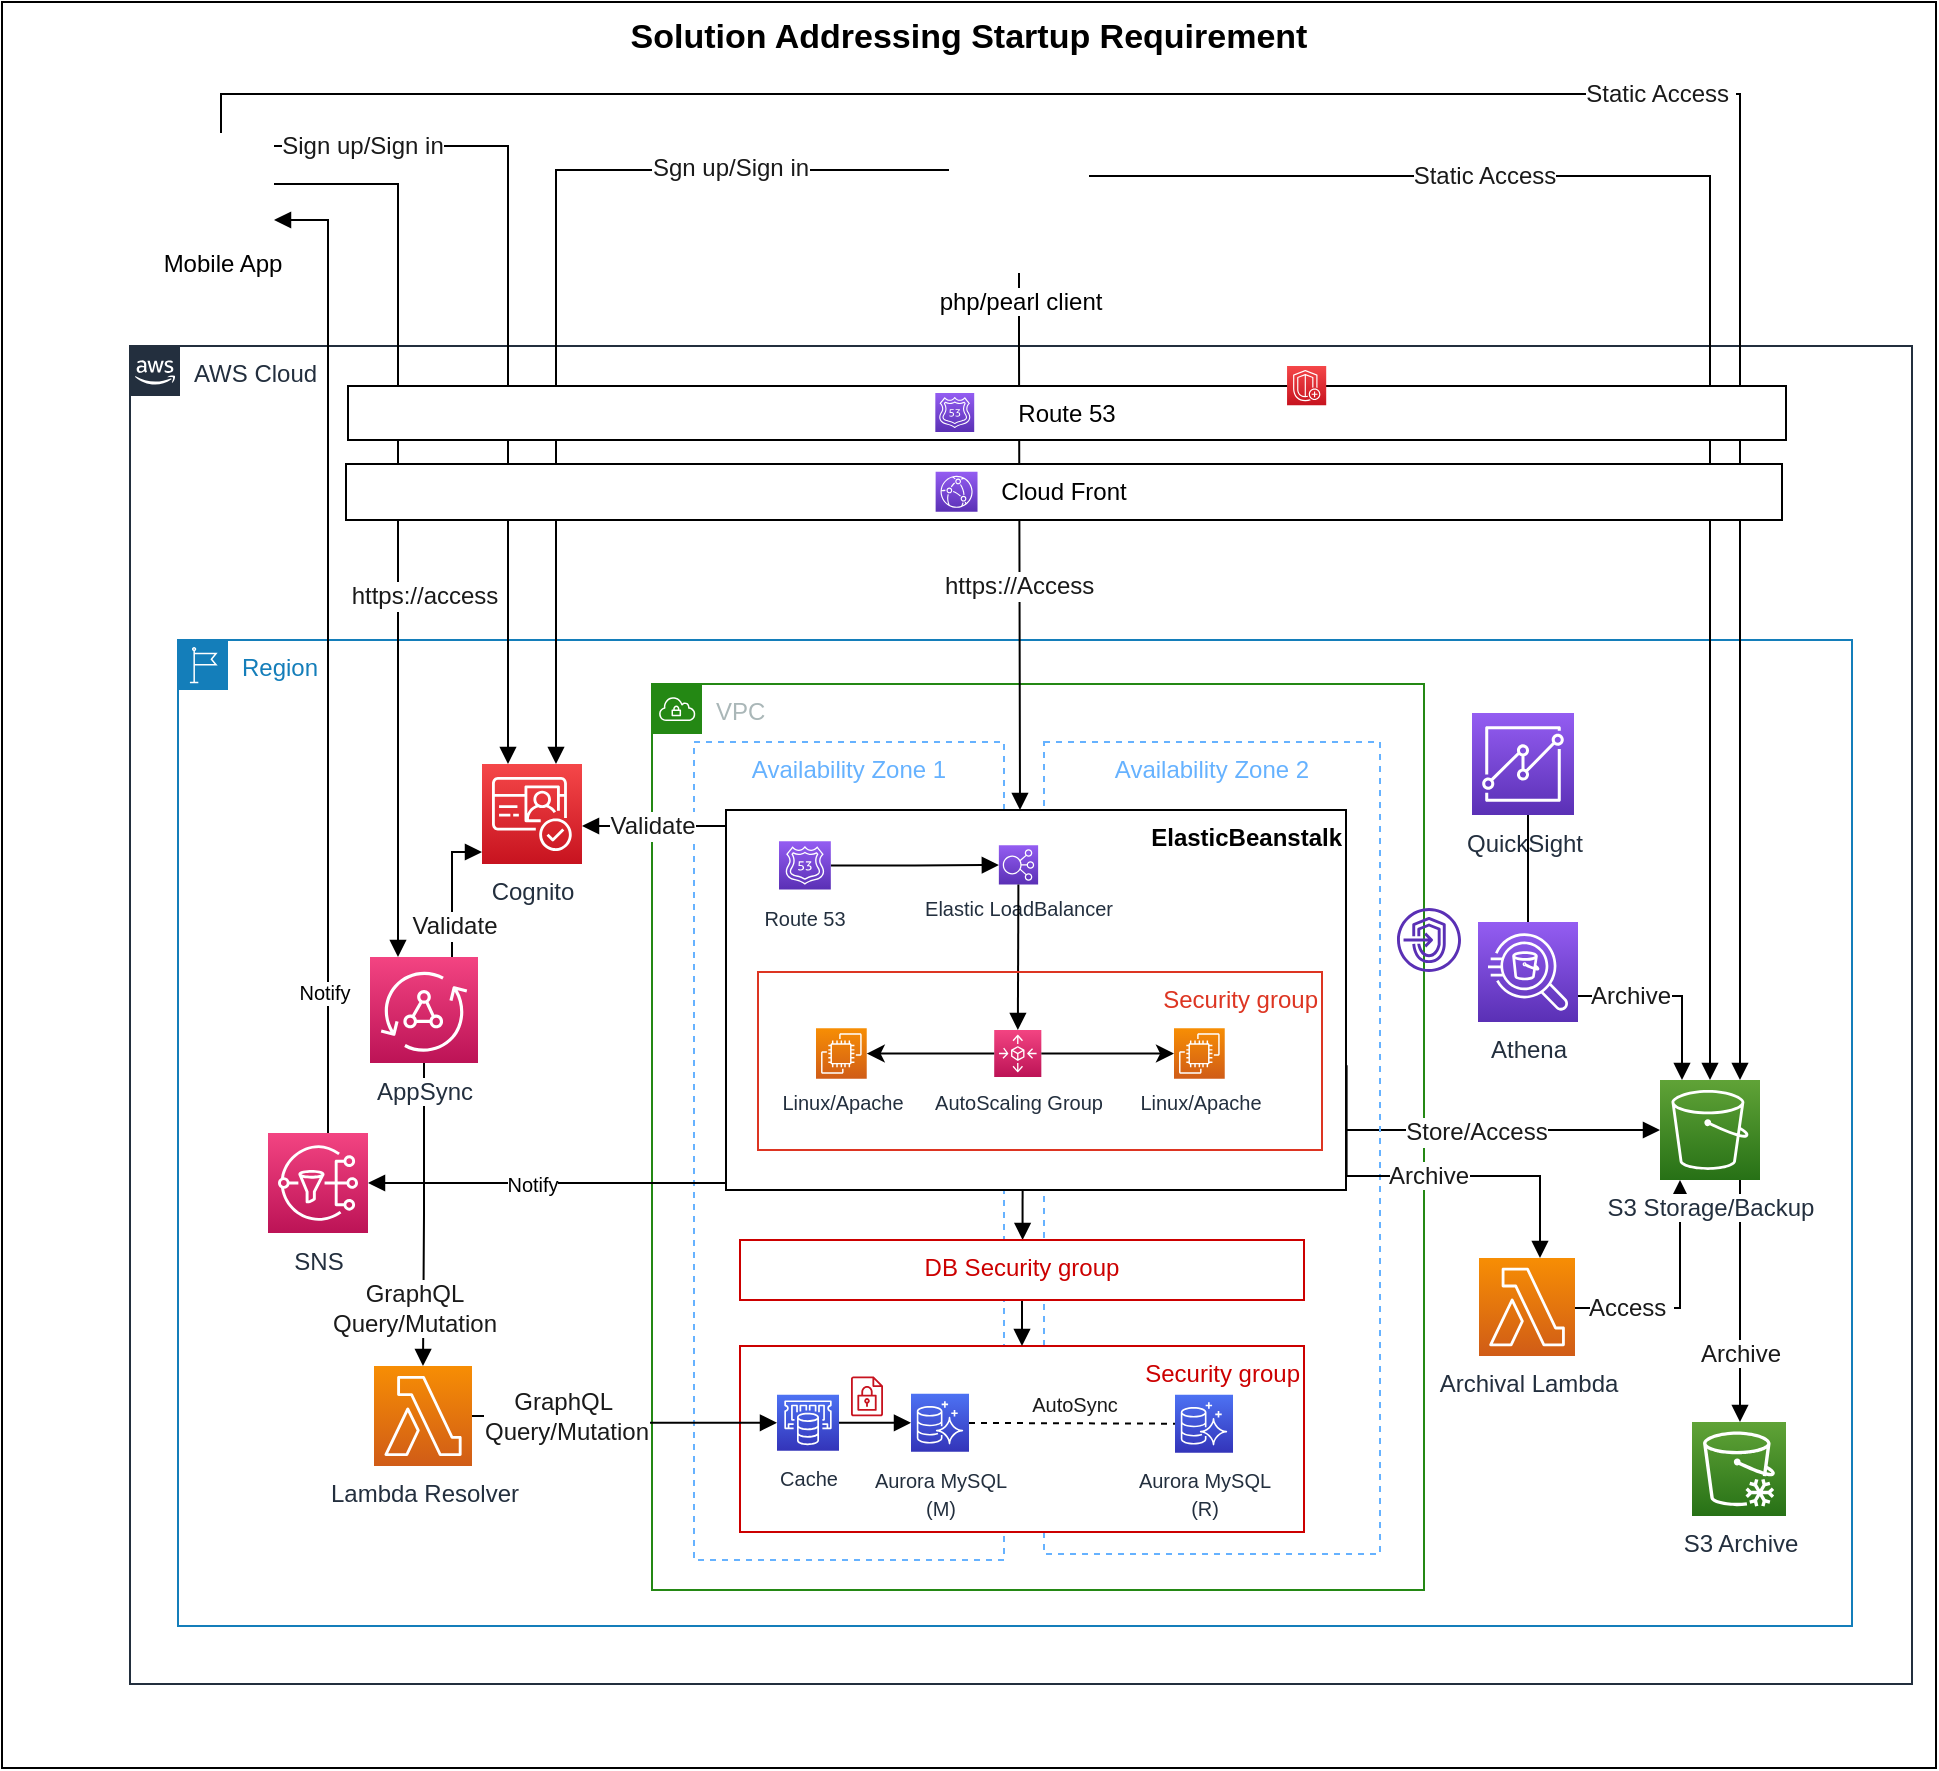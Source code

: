 <mxfile pages="1" version="11.2.2" type="device"><diagram id="Ht1M8jgEwFfnCIfOTk4-" name="Page-1"><mxGraphModel dx="2652" dy="2415" grid="0" gridSize="10" guides="1" tooltips="1" connect="1" arrows="1" fold="1" page="1" pageScale="1" pageWidth="1169" pageHeight="827" math="0" shadow="0"><root><object label="" id="0"><mxCell/></object><mxCell id="1" parent="0"/><mxCell id="eTY6uu3qjm448R_eJij6-212" value="Solution Addressing Startup Requirement" style="dashed=0;verticalAlign=top;fontStyle=1;labelBackgroundColor=#ffffff;align=center;fontSize=17;" parent="1" vertex="1"><mxGeometry x="-1104" y="-1581" width="967" height="883" as="geometry"/></mxCell><mxCell id="eHrglXi1_kc6UTlL6YES-23" value="AWS Cloud" style="points=[[0,0],[0.25,0],[0.5,0],[0.75,0],[1,0],[1,0.25],[1,0.5],[1,0.75],[1,1],[0.75,1],[0.5,1],[0.25,1],[0,1],[0,0.75],[0,0.5],[0,0.25]];outlineConnect=0;gradientColor=none;html=1;whiteSpace=wrap;fontSize=12;fontStyle=0;shape=mxgraph.aws4.group;grIcon=mxgraph.aws4.group_aws_cloud_alt;strokeColor=#232F3E;fillColor=none;verticalAlign=top;align=left;spacingLeft=30;fontColor=#232F3E;dashed=0;rounded=0;labelBackgroundColor=#ffffff;" vertex="1" parent="1"><mxGeometry x="-1040" y="-1409" width="891" height="669" as="geometry"/></mxCell><mxCell id="eHrglXi1_kc6UTlL6YES-18" value="Region" style="points=[[0,0],[0.25,0],[0.5,0],[0.75,0],[1,0],[1,0.25],[1,0.5],[1,0.75],[1,1],[0.75,1],[0.5,1],[0.25,1],[0,1],[0,0.75],[0,0.5],[0,0.25]];outlineConnect=0;gradientColor=none;html=1;whiteSpace=wrap;fontSize=12;fontStyle=0;shape=mxgraph.aws4.group;grIcon=mxgraph.aws4.group_region;strokeColor=#147EBA;fillColor=none;verticalAlign=top;align=left;spacingLeft=30;fontColor=#147EBA;dashed=0;rounded=0;labelBackgroundColor=#ffffff;" vertex="1" parent="1"><mxGeometry x="-1016" y="-1262" width="837" height="493" as="geometry"/></mxCell><mxCell id="eHrglXi1_kc6UTlL6YES-26" value="VPC" style="points=[[0,0],[0.25,0],[0.5,0],[0.75,0],[1,0],[1,0.25],[1,0.5],[1,0.75],[1,1],[0.75,1],[0.5,1],[0.25,1],[0,1],[0,0.75],[0,0.5],[0,0.25]];outlineConnect=0;gradientColor=none;html=1;whiteSpace=wrap;fontSize=12;fontStyle=0;shape=mxgraph.aws4.group;grIcon=mxgraph.aws4.group_vpc;strokeColor=#248814;fillColor=none;verticalAlign=top;align=left;spacingLeft=30;fontColor=#AAB7B8;dashed=0;rounded=0;labelBackgroundColor=#ffffff;" vertex="1" parent="1"><mxGeometry x="-779" y="-1240" width="386" height="453" as="geometry"/></mxCell><mxCell id="eTY6uu3qjm448R_eJij6-166" value="&amp;nbsp;" style="edgeStyle=orthogonalEdgeStyle;rounded=0;orthogonalLoop=1;jettySize=auto;html=1;labelBackgroundColor=#ffffff;startArrow=none;startFill=0;endArrow=block;endFill=1;fontSize=12;fontColor=#1A1A1A;" parent="1" source="eTY6uu3qjm448R_eJij6-127" target="eTY6uu3qjm448R_eJij6-149" edge="1"><mxGeometry relative="1" as="geometry"><mxPoint x="-587" y="-1259" as="targetPoint"/><Array as="points"><mxPoint x="-419" y="-1017"/><mxPoint x="-419" y="-1017"/></Array></mxGeometry></mxCell><mxCell id="eTY6uu3qjm448R_eJij6-167" value="Store/Access" style="text;html=1;resizable=0;points=[];align=center;verticalAlign=middle;labelBackgroundColor=#ffffff;fontSize=12;fontColor=#1A1A1A;" parent="eTY6uu3qjm448R_eJij6-166" vertex="1" connectable="0"><mxGeometry x="-0.75" relative="1" as="geometry"><mxPoint x="45" y="0.5" as="offset"/></mxGeometry></mxCell><mxCell id="eTY6uu3qjm448R_eJij6-118" value="Availability Zone 1" style="fillColor=none;strokeColor=#66B2FF;dashed=1;verticalAlign=top;fontStyle=0;align=center;strokeWidth=1;fontColor=#66B2FF;" parent="1" vertex="1"><mxGeometry x="-758" y="-1211" width="155" height="409" as="geometry"/></mxCell><mxCell id="eTY6uu3qjm448R_eJij6-117" value="Availability Zone 2" style="fillColor=none;strokeColor=#66B2FF;dashed=1;verticalAlign=top;fontStyle=0;align=center;strokeWidth=1;fontColor=#66B2FF;" parent="1" vertex="1"><mxGeometry x="-583" y="-1211" width="168" height="406" as="geometry"/></mxCell><mxCell id="eHrglXi1_kc6UTlL6YES-10" value="Security group" style="verticalAlign=top;fontStyle=0;rounded=0;labelBackgroundColor=none;align=right;strokeColor=#CC0000;fontColor=#CC0000;" vertex="1" parent="1"><mxGeometry x="-735" y="-909" width="282" height="93" as="geometry"/></mxCell><mxCell id="eTY6uu3qjm448R_eJij6-127" value="ElasticBeanstalk" style="dashed=0;verticalAlign=top;fontStyle=1;align=right;textDirection=ltr;" parent="1" vertex="1"><mxGeometry x="-742" y="-1177" width="310" height="190" as="geometry"/></mxCell><mxCell id="eTY6uu3qjm448R_eJij6-119" value="Static Access&amp;nbsp;" style="edgeStyle=orthogonalEdgeStyle;rounded=0;orthogonalLoop=1;jettySize=auto;html=1;labelBackgroundColor=#ffffff;startArrow=none;startFill=0;endArrow=block;endFill=1;fontSize=12;fontColor=#1A1A1A;exitX=0.5;exitY=0;exitDx=0;exitDy=0;" parent="1" source="eTY6uu3qjm448R_eJij6-122" target="eTY6uu3qjm448R_eJij6-149" edge="1"><mxGeometry x="0.162" relative="1" as="geometry"><mxPoint x="-295.667" y="-1334.5" as="targetPoint"/><Array as="points"><mxPoint x="-995" y="-1535"/><mxPoint x="-235" y="-1535"/></Array><mxPoint as="offset"/></mxGeometry></mxCell><mxCell id="eTY6uu3qjm448R_eJij6-123" value="Static Access" style="edgeStyle=orthogonalEdgeStyle;rounded=0;orthogonalLoop=1;jettySize=auto;html=1;labelBackgroundColor=#ffffff;startArrow=none;startFill=0;endArrow=block;endFill=1;fontSize=12;fontColor=#1A1A1A;" parent="1" source="eTY6uu3qjm448R_eJij6-125" target="eTY6uu3qjm448R_eJij6-149" edge="1"><mxGeometry x="-0.486" relative="1" as="geometry"><Array as="points"><mxPoint x="-250" y="-1494"/></Array><mxPoint x="-323.167" y="-1334.5" as="targetPoint"/><mxPoint x="1" as="offset"/></mxGeometry></mxCell><mxCell id="eTY6uu3qjm448R_eJij6-124" value="" style="edgeStyle=orthogonalEdgeStyle;rounded=0;orthogonalLoop=1;jettySize=auto;html=1;labelBackgroundColor=#ffffff;startArrow=none;startFill=0;endArrow=block;endFill=1;fontSize=12;fontColor=#1A1A1A;" parent="1" source="eTY6uu3qjm448R_eJij6-125" target="eTY6uu3qjm448R_eJij6-127" edge="1"><mxGeometry x="0.307" relative="1" as="geometry"><Array as="points"><mxPoint x="-595" y="-1410"/><mxPoint x="-595" y="-1410"/></Array><mxPoint y="1" as="offset"/></mxGeometry></mxCell><mxCell id="eTY6uu3qjm448R_eJij6-228" value="&lt;span style=&quot;font-size: 12px&quot;&gt;https://Access&amp;nbsp;&lt;/span&gt;" style="text;html=1;resizable=0;points=[];align=center;verticalAlign=middle;labelBackgroundColor=#ffffff;fontSize=8;fontColor=#1A1A1A;" parent="eTY6uu3qjm448R_eJij6-124" vertex="1" connectable="0"><mxGeometry x="0.343" y="1" relative="1" as="geometry"><mxPoint y="-24" as="offset"/></mxGeometry></mxCell><mxCell id="eTY6uu3qjm448R_eJij6-217" value="" style="edgeStyle=orthogonalEdgeStyle;rounded=0;orthogonalLoop=1;jettySize=auto;html=1;labelBackgroundColor=#ffffff;startArrow=none;startFill=0;endArrow=block;endFill=1;fontSize=17;fontColor=#1A1A1A;" parent="1" source="eTY6uu3qjm448R_eJij6-125" target="eTY6uu3qjm448R_eJij6-190" edge="1"><mxGeometry relative="1" as="geometry"><mxPoint x="-710.5" y="-1478.5" as="targetPoint"/><Array as="points"><mxPoint x="-827" y="-1497"/></Array></mxGeometry></mxCell><mxCell id="eHrglXi1_kc6UTlL6YES-7" value="&lt;span style=&quot;color: rgb(26 , 26 , 26) ; font-size: 12px&quot;&gt;Sgn up/Sign in&lt;/span&gt;" style="text;html=1;resizable=0;points=[];align=center;verticalAlign=middle;labelBackgroundColor=#ffffff;fontSize=10;" vertex="1" connectable="0" parent="eTY6uu3qjm448R_eJij6-217"><mxGeometry x="-0.558" y="2" relative="1" as="geometry"><mxPoint x="-0.5" y="-3" as="offset"/></mxGeometry></mxCell><mxCell id="eTY6uu3qjm448R_eJij6-125" value="php/pearl client" style="shape=image;html=1;verticalAlign=top;verticalLabelPosition=bottom;labelBackgroundColor=#ffffff;imageAspect=0;aspect=fixed;image=https://cdn2.iconfinder.com/data/icons/font-awesome/1792/desktop-128.png" parent="1" vertex="1"><mxGeometry x="-630.5" y="-1515.5" width="70" height="70" as="geometry"/></mxCell><mxCell id="eTY6uu3qjm448R_eJij6-147" value="S3 Archive" style="outlineConnect=0;fontColor=#232F3E;gradientColor=#60A337;gradientDirection=north;fillColor=#277116;strokeColor=#ffffff;dashed=0;verticalLabelPosition=bottom;verticalAlign=top;align=center;html=1;fontSize=12;fontStyle=0;aspect=fixed;shape=mxgraph.aws4.resourceIcon;resIcon=mxgraph.aws4.glacier;" parent="1" vertex="1"><mxGeometry x="-259" y="-871" width="47" height="47" as="geometry"/></mxCell><mxCell id="eTY6uu3qjm448R_eJij6-148" value="&lt;span style=&quot;background-color: rgb(255 , 255 , 255)&quot;&gt;Archive&lt;br&gt;&lt;/span&gt;" style="edgeStyle=orthogonalEdgeStyle;rounded=0;orthogonalLoop=1;jettySize=auto;html=1;labelBackgroundColor=none;startArrow=none;startFill=0;endArrow=block;endFill=1;fontSize=12;fontColor=#1A1A1A;" parent="1" source="eTY6uu3qjm448R_eJij6-149" target="eTY6uu3qjm448R_eJij6-147" edge="1"><mxGeometry x="0.45" relative="1" as="geometry"><mxPoint x="-247" y="-748" as="targetPoint"/><Array as="points"><mxPoint x="-235" y="-966"/><mxPoint x="-235" y="-966"/></Array><mxPoint y="-1" as="offset"/></mxGeometry></mxCell><mxCell id="eTY6uu3qjm448R_eJij6-193" value="" style="edgeStyle=orthogonalEdgeStyle;rounded=0;orthogonalLoop=1;jettySize=auto;html=1;labelBackgroundColor=#ffffff;startArrow=none;startFill=0;endArrow=block;endFill=1;fontSize=12;fontColor=#1A1A1A;" parent="1" source="eTY6uu3qjm448R_eJij6-158" target="eTY6uu3qjm448R_eJij6-190" edge="1"><mxGeometry relative="1" as="geometry"><mxPoint x="-902" y="-1136.0" as="targetPoint"/><Array as="points"><mxPoint x="-879" y="-1156"/></Array></mxGeometry></mxCell><mxCell id="eTY6uu3qjm448R_eJij6-194" value="Validate" style="text;html=1;resizable=0;points=[];align=center;verticalAlign=middle;labelBackgroundColor=#ffffff;fontSize=12;fontColor=#1A1A1A;" parent="eTY6uu3qjm448R_eJij6-193" vertex="1" connectable="0"><mxGeometry x="-0.535" y="-1" relative="1" as="geometry"><mxPoint as="offset"/></mxGeometry></mxCell><mxCell id="eTY6uu3qjm448R_eJij6-160" value="Lambda Resolver" style="outlineConnect=0;fontColor=#232F3E;gradientColor=#F78E04;gradientDirection=north;fillColor=#D05C17;strokeColor=#ffffff;dashed=0;verticalLabelPosition=bottom;verticalAlign=top;align=center;html=1;fontSize=12;fontStyle=0;aspect=fixed;shape=mxgraph.aws4.resourceIcon;resIcon=mxgraph.aws4.lambda;" parent="1" vertex="1"><mxGeometry x="-918" y="-899" width="49" height="50" as="geometry"/></mxCell><mxCell id="eTY6uu3qjm448R_eJij6-161" value="GraphQL &lt;br&gt;Query/Mutation" style="edgeStyle=orthogonalEdgeStyle;rounded=0;orthogonalLoop=1;jettySize=auto;html=1;labelBackgroundColor=#ffffff;startArrow=none;startFill=0;endArrow=block;endFill=1;fontSize=12;fontColor=#1A1A1A;" parent="1" source="eTY6uu3qjm448R_eJij6-158" target="eTY6uu3qjm448R_eJij6-160" edge="1"><mxGeometry x="0.617" y="-5" relative="1" as="geometry"><mxPoint x="-902" y="-1041" as="targetPoint"/><mxPoint as="offset"/></mxGeometry></mxCell><mxCell id="eTY6uu3qjm448R_eJij6-162" value="https://access" style="edgeStyle=orthogonalEdgeStyle;rounded=0;orthogonalLoop=1;jettySize=auto;html=1;labelBackgroundColor=#ffffff;startArrow=none;startFill=0;endArrow=block;endFill=1;fontSize=12;fontColor=#1A1A1A;" parent="1" source="eTY6uu3qjm448R_eJij6-122" target="eTY6uu3qjm448R_eJij6-158" edge="1"><mxGeometry x="0.194" y="13" relative="1" as="geometry"><mxPoint x="-1050" y="-1361" as="sourcePoint"/><mxPoint x="-901" y="-1143" as="targetPoint"/><Array as="points"><mxPoint x="-906" y="-1490"/></Array><mxPoint as="offset"/></mxGeometry></mxCell><mxCell id="eTY6uu3qjm448R_eJij6-159" value="" style="edgeStyle=orthogonalEdgeStyle;rounded=0;orthogonalLoop=1;jettySize=auto;html=1;labelBackgroundColor=none;startArrow=none;startFill=0;endArrow=block;endFill=1;fontSize=12;fontColor=#1A1A1A;" parent="1" source="eTY6uu3qjm448R_eJij6-160" target="eTY6uu3qjm448R_eJij6-185" edge="1"><mxGeometry relative="1" as="geometry"><mxPoint x="-700" y="-861" as="targetPoint"/><Array as="points"/></mxGeometry></mxCell><mxCell id="eTY6uu3qjm448R_eJij6-198" value="GraphQL&amp;nbsp;&lt;br&gt;Query/Mutation" style="text;html=1;resizable=0;points=[];align=center;verticalAlign=middle;labelBackgroundColor=#ffffff;fontSize=12;fontColor=#1A1A1A;" parent="eTY6uu3qjm448R_eJij6-159" vertex="1" connectable="0"><mxGeometry x="-0.195" y="-4" relative="1" as="geometry"><mxPoint x="-16" y="-4.5" as="offset"/></mxGeometry></mxCell><mxCell id="eTY6uu3qjm448R_eJij6-190" value="Cognito" style="outlineConnect=0;fontColor=#232F3E;gradientColor=#F54749;gradientDirection=north;fillColor=#C7131F;strokeColor=#ffffff;dashed=0;verticalLabelPosition=bottom;verticalAlign=top;align=center;html=1;fontSize=12;fontStyle=0;aspect=fixed;shape=mxgraph.aws4.resourceIcon;resIcon=mxgraph.aws4.cognito;labelBackgroundColor=#FFFFFF;" parent="1" vertex="1"><mxGeometry x="-864" y="-1200" width="50" height="50" as="geometry"/></mxCell><mxCell id="eTY6uu3qjm448R_eJij6-153" value="" style="edgeStyle=orthogonalEdgeStyle;rounded=0;orthogonalLoop=1;jettySize=auto;html=1;labelBackgroundColor=#ffffff;startArrow=block;startFill=1;endArrow=none;endFill=0;fontSize=12;fontColor=#1A1A1A;" parent="1" source="eTY6uu3qjm448R_eJij6-190" edge="1"><mxGeometry relative="1" as="geometry"><mxPoint x="-815" y="-1159.429" as="sourcePoint"/><mxPoint x="-742" y="-1169" as="targetPoint"/><Array as="points"><mxPoint x="-779" y="-1169"/><mxPoint x="-779" y="-1169"/></Array></mxGeometry></mxCell><mxCell id="eTY6uu3qjm448R_eJij6-154" value="Validate" style="text;html=1;resizable=0;points=[];align=center;verticalAlign=middle;labelBackgroundColor=#ffffff;fontSize=12;fontColor=#1A1A1A;" parent="eTY6uu3qjm448R_eJij6-153" vertex="1" connectable="0"><mxGeometry x="-0.222" relative="1" as="geometry"><mxPoint x="6.5" as="offset"/></mxGeometry></mxCell><mxCell id="eTY6uu3qjm448R_eJij6-120" value="Sign up/Sign in" style="edgeStyle=orthogonalEdgeStyle;rounded=0;orthogonalLoop=1;jettySize=auto;html=1;labelBackgroundColor=#ffffff;startArrow=none;startFill=0;endArrow=block;endFill=1;fontSize=12;fontColor=#1A1A1A;" parent="1" source="eTY6uu3qjm448R_eJij6-122" target="eTY6uu3qjm448R_eJij6-190" edge="1"><mxGeometry x="-0.796" relative="1" as="geometry"><mxPoint x="-840.571" y="-1338" as="targetPoint"/><Array as="points"><mxPoint x="-851" y="-1509"/></Array><mxPoint as="offset"/></mxGeometry></mxCell><mxCell id="eTY6uu3qjm448R_eJij6-122" value="Mobile App" style="shape=image;html=1;verticalAlign=top;verticalLabelPosition=bottom;labelBackgroundColor=#ffffff;imageAspect=0;aspect=fixed;image=https://cdn4.iconfinder.com/data/icons/business-finance-vol-13-1/512/18-128.png" parent="1" vertex="1"><mxGeometry x="-1021" y="-1515.5" width="53" height="51" as="geometry"/></mxCell><mxCell id="eTY6uu3qjm448R_eJij6-158" value="AppSync&lt;br&gt;" style="outlineConnect=0;fontColor=#232F3E;gradientColor=#F34482;gradientDirection=north;fillColor=#BC1356;strokeColor=#ffffff;dashed=0;verticalLabelPosition=bottom;verticalAlign=top;align=center;html=1;fontSize=12;fontStyle=0;aspect=fixed;shape=mxgraph.aws4.resourceIcon;resIcon=mxgraph.aws4.appsync;labelBackgroundColor=#ffffff;" parent="1" vertex="1"><mxGeometry x="-920" y="-1103.5" width="54" height="53" as="geometry"/></mxCell><mxCell id="eTY6uu3qjm448R_eJij6-200" value="" style="edgeStyle=orthogonalEdgeStyle;rounded=0;orthogonalLoop=1;jettySize=auto;html=1;labelBackgroundColor=#ffffff;startArrow=block;startFill=1;endArrow=none;endFill=0;fontSize=12;fontColor=#1A1A1A;" parent="1" edge="1"><mxGeometry relative="1" as="geometry"><mxPoint x="-593.706" y="-962" as="sourcePoint"/><mxPoint x="-594" y="-987" as="targetPoint"/><Array as="points"><mxPoint x="-594" y="-987"/></Array></mxGeometry></mxCell><mxCell id="eTY6uu3qjm448R_eJij6-189" value="" style="edgeStyle=orthogonalEdgeStyle;rounded=0;orthogonalLoop=1;jettySize=auto;html=1;labelBackgroundColor=#ffffff;startArrow=block;startFill=1;endArrow=none;endFill=0;fontSize=12;fontColor=#1A1A1A;" parent="1" source="eTY6uu3qjm448R_eJij6-236" target="eTY6uu3qjm448R_eJij6-185" edge="1"><mxGeometry relative="1" as="geometry"><mxPoint x="-650" y="-870.262" as="sourcePoint"/><mxPoint x="-730" y="-870.262" as="targetPoint"/></mxGeometry></mxCell><mxCell id="eTY6uu3qjm448R_eJij6-142" value="AutoSync" style="endArrow=none;dashed=1;html=1;fontSize=10;fontColor=#1A1A1A;labelBackgroundColor=none;" parent="1" source="eTY6uu3qjm448R_eJij6-236" target="eTY6uu3qjm448R_eJij6-237" edge="1"><mxGeometry x="0.007" y="10" width="50" height="50" relative="1" as="geometry"><mxPoint x="-620" y="-870.262" as="sourcePoint"/><mxPoint x="-518" y="-870.262" as="targetPoint"/><mxPoint as="offset"/></mxGeometry></mxCell><mxCell id="eTY6uu3qjm448R_eJij6-185" value="&lt;font style=&quot;font-size: 10px&quot;&gt;Cache&lt;/font&gt;" style="outlineConnect=0;fontColor=#232F3E;gradientColor=#4D72F3;gradientDirection=north;fillColor=#3334B9;strokeColor=#ffffff;dashed=0;verticalLabelPosition=bottom;verticalAlign=top;align=center;html=1;fontSize=12;fontStyle=0;aspect=fixed;shape=mxgraph.aws4.resourceIcon;resIcon=mxgraph.aws4.elasticache;labelBackgroundColor=none;" parent="1" vertex="1"><mxGeometry x="-716.5" y="-884.595" width="31" height="28" as="geometry"/></mxCell><mxCell id="eTY6uu3qjm448R_eJij6-213" value="" style="outlineConnect=0;fontColor=#232F3E;gradientColor=none;fillColor=#C7131F;strokeColor=none;dashed=0;verticalLabelPosition=bottom;verticalAlign=top;align=center;html=1;fontSize=12;fontStyle=0;aspect=fixed;pointerEvents=1;shape=mxgraph.aws4.encrypted_data;labelBackgroundColor=#ffffff;" parent="1" vertex="1"><mxGeometry x="-679.5" y="-893.81" width="16" height="20" as="geometry"/></mxCell><mxCell id="eTY6uu3qjm448R_eJij6-236" value="&lt;font style=&quot;font-size: 10px&quot;&gt;Aurora MySQL&lt;br&gt;(M)&lt;br&gt;&lt;/font&gt;" style="outlineConnect=0;fontColor=#232F3E;gradientColor=#4D72F3;gradientDirection=north;fillColor=#3334B9;strokeColor=#ffffff;dashed=0;verticalLabelPosition=bottom;verticalAlign=top;align=center;html=1;fontSize=12;fontStyle=0;aspect=fixed;shape=mxgraph.aws4.resourceIcon;resIcon=mxgraph.aws4.aurora;labelBackgroundColor=none;" parent="1" vertex="1"><mxGeometry x="-649.5" y="-885.107" width="29" height="29" as="geometry"/></mxCell><mxCell id="eTY6uu3qjm448R_eJij6-237" value="&lt;font style=&quot;font-size: 10px&quot;&gt;Aurora MySQL &lt;br&gt;(R)&lt;/font&gt;" style="outlineConnect=0;fontColor=#232F3E;gradientColor=#4D72F3;gradientDirection=north;fillColor=#3334B9;strokeColor=#ffffff;dashed=0;verticalLabelPosition=bottom;verticalAlign=top;align=center;html=1;fontSize=12;fontStyle=0;aspect=fixed;shape=mxgraph.aws4.resourceIcon;resIcon=mxgraph.aws4.aurora;labelBackgroundColor=none;" parent="1" vertex="1"><mxGeometry x="-517.5" y="-884.595" width="29" height="29" as="geometry"/></mxCell><mxCell id="eHrglXi1_kc6UTlL6YES-5" value="" style="edgeStyle=orthogonalEdgeStyle;rounded=0;orthogonalLoop=1;jettySize=auto;html=1;labelBackgroundColor=#ffffff;startArrow=block;startFill=1;endArrow=none;endFill=0;fontSize=12;fontColor=#1A1A1A;entryX=0.5;entryY=1;entryDx=0;entryDy=0;" edge="1" parent="1" target="eHrglXi1_kc6UTlL6YES-9"><mxGeometry relative="1" as="geometry"><mxPoint x="-594" y="-909" as="sourcePoint"/><mxPoint x="-593.706" y="-933" as="targetPoint"/><Array as="points"/></mxGeometry></mxCell><mxCell id="eTY6uu3qjm448R_eJij6-129" value="Elastic LoadBalancer" style="outlineConnect=0;fontColor=#232F3E;gradientColor=#945DF2;gradientDirection=north;fillColor=#5A30B5;strokeColor=#ffffff;dashed=0;verticalLabelPosition=bottom;verticalAlign=top;align=center;html=1;fontSize=10;fontStyle=0;aspect=fixed;shape=mxgraph.aws4.resourceIcon;resIcon=mxgraph.aws4.elastic_load_balancing;" parent="1" vertex="1"><mxGeometry x="-605.571" y="-1159.327" width="19.631" height="19.631" as="geometry"/></mxCell><mxCell id="eTY6uu3qjm448R_eJij6-130" value="AutoScaling&amp;nbsp;Group" style="outlineConnect=0;fontColor=#232F3E;gradientColor=#F34482;gradientDirection=north;fillColor=#BC1356;strokeColor=#ffffff;dashed=0;verticalLabelPosition=bottom;verticalAlign=top;align=center;html=1;fontSize=10;fontStyle=0;aspect=fixed;shape=mxgraph.aws4.resourceIcon;resIcon=mxgraph.aws4.autoscaling;" parent="1" vertex="1"><mxGeometry x="-607.893" y="-1067.028" width="23.557" height="23.557" as="geometry"/></mxCell><mxCell id="eTY6uu3qjm448R_eJij6-131" value="" style="edgeStyle=orthogonalEdgeStyle;rounded=0;orthogonalLoop=1;jettySize=auto;html=1;" parent="1" source="eTY6uu3qjm448R_eJij6-130" target="eTY6uu3qjm448R_eJij6-135" edge="1"><mxGeometry relative="1" as="geometry"><mxPoint x="-517.929" y="-1053.838" as="targetPoint"/></mxGeometry></mxCell><mxCell id="eTY6uu3qjm448R_eJij6-132" value="" style="endArrow=none;html=1;endFill=0;startArrow=block;startFill=1;" parent="1" source="eTY6uu3qjm448R_eJij6-130" target="eTY6uu3qjm448R_eJij6-129" edge="1"><mxGeometry width="50" height="50" relative="1" as="geometry"><mxPoint x="-791.286" y="-888.956" as="sourcePoint"/><mxPoint x="-744.857" y="-933.205" as="targetPoint"/></mxGeometry></mxCell><mxCell id="eTY6uu3qjm448R_eJij6-133" value="Linux/Apache" style="outlineConnect=0;fontColor=#232F3E;gradientColor=#F78E04;gradientDirection=north;fillColor=#D05C17;strokeColor=#ffffff;dashed=0;verticalLabelPosition=bottom;verticalAlign=top;align=center;html=1;fontSize=10;fontStyle=0;aspect=fixed;shape=mxgraph.aws4.resourceIcon;resIcon=mxgraph.aws4.ec2;" parent="1" vertex="1"><mxGeometry x="-697" y="-1067.935" width="25.369" height="25.369" as="geometry"/></mxCell><mxCell id="eTY6uu3qjm448R_eJij6-134" value="" style="edgeStyle=orthogonalEdgeStyle;rounded=0;orthogonalLoop=1;jettySize=auto;html=1;" parent="1" source="eTY6uu3qjm448R_eJij6-130" target="eTY6uu3qjm448R_eJij6-133" edge="1"><mxGeometry relative="1" as="geometry"><mxPoint x="-666.786" y="-1053.838" as="targetPoint"/></mxGeometry></mxCell><mxCell id="eTY6uu3qjm448R_eJij6-135" value="Linux/Apache" style="outlineConnect=0;fontColor=#232F3E;gradientColor=#F78E04;gradientDirection=north;fillColor=#D05C17;strokeColor=#ffffff;dashed=0;verticalLabelPosition=bottom;verticalAlign=top;align=center;html=1;fontSize=10;fontStyle=0;aspect=fixed;shape=mxgraph.aws4.resourceIcon;resIcon=mxgraph.aws4.ec2;" parent="1" vertex="1"><mxGeometry x="-518" y="-1067.935" width="25.369" height="25.369" as="geometry"/></mxCell><mxCell id="eTY6uu3qjm448R_eJij6-136" value="" style="edgeStyle=orthogonalEdgeStyle;rounded=0;orthogonalLoop=1;jettySize=auto;html=1;labelBackgroundColor=none;startArrow=none;startFill=0;endArrow=block;endFill=1;fontSize=12;fontColor=#1A1A1A;" parent="1" source="eTY6uu3qjm448R_eJij6-137" target="eTY6uu3qjm448R_eJij6-129" edge="1"><mxGeometry relative="1" as="geometry"/></mxCell><mxCell id="eTY6uu3qjm448R_eJij6-137" value="&lt;font style=&quot;font-size: 10px&quot;&gt;Route 53&lt;/font&gt;" style="outlineConnect=0;fontColor=#232F3E;gradientColor=#945DF2;gradientDirection=north;fillColor=#5A30B5;strokeColor=#ffffff;dashed=0;verticalLabelPosition=bottom;verticalAlign=top;align=center;html=1;fontSize=12;fontStyle=0;aspect=fixed;shape=mxgraph.aws4.resourceIcon;resIcon=mxgraph.aws4.route_53;" parent="1" vertex="1"><mxGeometry x="-715.5" y="-1161.318" width="25.909" height="24.045" as="geometry"/></mxCell><mxCell id="eHrglXi1_kc6UTlL6YES-9" value="DB Security group" style="verticalAlign=top;fontStyle=0;rounded=0;labelBackgroundColor=none;align=center;fontColor=#CC0000;strokeColor=#CC0000;" vertex="1" parent="1"><mxGeometry x="-735" y="-962" width="282" height="30" as="geometry"/></mxCell><mxCell id="eHrglXi1_kc6UTlL6YES-8" value="Security group" style="fillColor=none;strokeColor=#DD3522;verticalAlign=top;fontStyle=0;fontColor=#DD3522;rounded=0;labelBackgroundColor=none;align=right;" vertex="1" parent="1"><mxGeometry x="-726" y="-1096" width="282" height="89" as="geometry"/></mxCell><mxCell id="eHrglXi1_kc6UTlL6YES-22" value="" style="group" vertex="1" connectable="0" parent="1"><mxGeometry x="-946" y="-1389" width="734" height="31" as="geometry"/></mxCell><mxCell id="eHrglXi1_kc6UTlL6YES-12" value="Route 53" style="dashed=0;verticalAlign=top;fontStyle=0;rounded=0;labelBackgroundColor=#ffffff;align=center;" vertex="1" parent="eHrglXi1_kc6UTlL6YES-22"><mxGeometry x="15" width="719" height="27" as="geometry"/></mxCell><mxCell id="eHrglXi1_kc6UTlL6YES-13" value="" style="outlineConnect=0;fontColor=#232F3E;gradientColor=#945DF2;gradientDirection=north;fillColor=#5A30B5;strokeColor=#ffffff;dashed=0;verticalLabelPosition=bottom;verticalAlign=top;align=center;html=1;fontSize=12;fontStyle=0;aspect=fixed;shape=mxgraph.aws4.resourceIcon;resIcon=mxgraph.aws4.route_53;rounded=0;labelBackgroundColor=#ffffff;" vertex="1" parent="eHrglXi1_kc6UTlL6YES-22"><mxGeometry x="308.659" y="3.5" width="19.445" height="19.445" as="geometry"/></mxCell><mxCell id="eHrglXi1_kc6UTlL6YES-38" value="" style="outlineConnect=0;fontColor=#232F3E;gradientColor=#F54749;gradientDirection=north;fillColor=#C7131F;strokeColor=#ffffff;dashed=0;verticalLabelPosition=bottom;verticalAlign=top;align=center;html=1;fontSize=12;fontStyle=0;aspect=fixed;shape=mxgraph.aws4.resourceIcon;resIcon=mxgraph.aws4.shield;rounded=0;labelBackgroundColor=#ffffff;" vertex="1" parent="eHrglXi1_kc6UTlL6YES-22"><mxGeometry x="484.525" y="-10" width="19.573" height="19.573" as="geometry"/></mxCell><mxCell id="eHrglXi1_kc6UTlL6YES-33" value="" style="outlineConnect=0;fontColor=#232F3E;gradientColor=none;fillColor=#5A30B5;strokeColor=none;dashed=0;verticalLabelPosition=bottom;verticalAlign=top;align=center;html=1;fontSize=12;fontStyle=0;aspect=fixed;pointerEvents=1;shape=mxgraph.aws4.endpoints;rounded=0;labelBackgroundColor=#ffffff;" vertex="1" parent="1"><mxGeometry x="-406.5" y="-1128" width="32" height="32" as="geometry"/></mxCell><mxCell id="eHrglXi1_kc6UTlL6YES-34" value="Archival Lambda" style="outlineConnect=0;fontColor=#232F3E;gradientColor=#F78E04;gradientDirection=north;fillColor=#D05C17;strokeColor=#ffffff;dashed=0;verticalLabelPosition=bottom;verticalAlign=top;align=center;html=1;fontSize=12;fontStyle=0;aspect=fixed;shape=mxgraph.aws4.resourceIcon;resIcon=mxgraph.aws4.lambda;" vertex="1" parent="1"><mxGeometry x="-365.5" y="-953" width="48" height="49" as="geometry"/></mxCell><mxCell id="eHrglXi1_kc6UTlL6YES-35" value="&lt;span style=&quot;background-color: rgb(255 , 255 , 255)&quot;&gt;Access&amp;nbsp;&lt;br&gt;&lt;/span&gt;" style="edgeStyle=orthogonalEdgeStyle;rounded=0;orthogonalLoop=1;jettySize=auto;html=1;labelBackgroundColor=none;startArrow=block;startFill=1;endArrow=none;endFill=0;fontSize=12;fontColor=#1A1A1A;" edge="1" parent="1" source="eTY6uu3qjm448R_eJij6-149" target="eHrglXi1_kc6UTlL6YES-34"><mxGeometry x="0.534" relative="1" as="geometry"><mxPoint x="-248" y="-866.5" as="targetPoint"/><mxPoint x="-250" y="-1028" as="sourcePoint"/><Array as="points"><mxPoint x="-265" y="-928"/></Array><mxPoint as="offset"/></mxGeometry></mxCell><mxCell id="eHrglXi1_kc6UTlL6YES-36" value="&lt;span style=&quot;background-color: rgb(255 , 255 , 255)&quot;&gt;Archive&lt;br&gt;&lt;/span&gt;" style="edgeStyle=orthogonalEdgeStyle;rounded=0;orthogonalLoop=1;jettySize=auto;html=1;labelBackgroundColor=none;startArrow=block;startFill=1;endArrow=none;endFill=0;fontSize=12;fontColor=#1A1A1A;entryX=1.001;entryY=0.672;entryDx=0;entryDy=0;entryPerimeter=0;" edge="1" parent="1" source="eHrglXi1_kc6UTlL6YES-34" target="eTY6uu3qjm448R_eJij6-127"><mxGeometry x="-0.286" y="29" relative="1" as="geometry"><mxPoint x="-341.5" y="-979" as="targetPoint"/><mxPoint x="-241" y="-1061" as="sourcePoint"/><Array as="points"><mxPoint x="-335" y="-994"/><mxPoint x="-432" y="-994"/></Array><mxPoint x="-28" y="-29" as="offset"/></mxGeometry></mxCell><mxCell id="eHrglXi1_kc6UTlL6YES-48" value="" style="edgeStyle=orthogonalEdgeStyle;rounded=0;orthogonalLoop=1;jettySize=auto;html=1;labelBackgroundColor=#ffffff;startArrow=block;startFill=1;endArrow=none;endFill=0;fontSize=10;fontColor=#CC0000;" edge="1" parent="1" source="eTY6uu3qjm448R_eJij6-122" target="eHrglXi1_kc6UTlL6YES-46"><mxGeometry relative="1" as="geometry"><mxPoint x="-887" y="-1281" as="targetPoint"/><Array as="points"><mxPoint x="-941" y="-1472"/></Array></mxGeometry></mxCell><mxCell id="eHrglXi1_kc6UTlL6YES-53" value="&lt;font color=&quot;#000000&quot;&gt;Notify&lt;/font&gt;" style="text;html=1;resizable=0;points=[];align=center;verticalAlign=middle;labelBackgroundColor=#ffffff;fontSize=10;fontColor=#CC0000;" vertex="1" connectable="0" parent="eHrglXi1_kc6UTlL6YES-48"><mxGeometry x="0.709" y="-2" relative="1" as="geometry"><mxPoint as="offset"/></mxGeometry></mxCell><mxCell id="eHrglXi1_kc6UTlL6YES-46" value="SNS" style="outlineConnect=0;fontColor=#232F3E;gradientColor=#F34482;gradientDirection=north;fillColor=#BC1356;strokeColor=#ffffff;dashed=0;verticalLabelPosition=bottom;verticalAlign=top;align=center;html=1;fontSize=12;fontStyle=0;aspect=fixed;shape=mxgraph.aws4.resourceIcon;resIcon=mxgraph.aws4.sns;rounded=0;labelBackgroundColor=#ffffff;" vertex="1" parent="1"><mxGeometry x="-971" y="-1015.5" width="50" height="50" as="geometry"/></mxCell><mxCell id="eHrglXi1_kc6UTlL6YES-51" value="" style="edgeStyle=orthogonalEdgeStyle;rounded=0;orthogonalLoop=1;jettySize=auto;html=1;labelBackgroundColor=#ffffff;startArrow=block;startFill=1;endArrow=none;endFill=0;fontSize=10;fontColor=#CC0000;" edge="1" parent="1" source="eHrglXi1_kc6UTlL6YES-46" target="eTY6uu3qjm448R_eJij6-127"><mxGeometry relative="1" as="geometry"><mxPoint x="-921" y="-1050" as="sourcePoint"/><mxPoint x="-745" y="-1023" as="targetPoint"/><Array as="points"><mxPoint x="-790" y="-991"/><mxPoint x="-790" y="-991"/></Array></mxGeometry></mxCell><mxCell id="eHrglXi1_kc6UTlL6YES-52" value="&lt;font color=&quot;#000000&quot;&gt;Notify&lt;/font&gt;" style="text;html=1;resizable=0;points=[];align=center;verticalAlign=middle;labelBackgroundColor=#ffffff;fontSize=10;fontColor=#CC0000;" vertex="1" connectable="0" parent="eHrglXi1_kc6UTlL6YES-51"><mxGeometry x="0.269" y="-1" relative="1" as="geometry"><mxPoint x="-32" y="-0.5" as="offset"/></mxGeometry></mxCell><mxCell id="eHrglXi1_kc6UTlL6YES-54" value="" style="group" vertex="1" connectable="0" parent="1"><mxGeometry x="-932" y="-1350" width="718" height="28" as="geometry"/></mxCell><mxCell id="eHrglXi1_kc6UTlL6YES-40" value="Cloud Front" style="dashed=0;verticalAlign=top;fontStyle=0;rounded=0;labelBackgroundColor=#ffffff;align=center;" vertex="1" parent="eHrglXi1_kc6UTlL6YES-54"><mxGeometry width="718" height="28" as="geometry"/></mxCell><mxCell id="eHrglXi1_kc6UTlL6YES-43" value="" style="outlineConnect=0;fontColor=#232F3E;gradientColor=#945DF2;gradientDirection=north;fillColor=#5A30B5;strokeColor=#ffffff;dashed=0;verticalLabelPosition=bottom;verticalAlign=top;align=center;html=1;fontSize=12;fontStyle=0;aspect=fixed;shape=mxgraph.aws4.resourceIcon;resIcon=mxgraph.aws4.cloudfront;rounded=0;labelBackgroundColor=#ffffff;" vertex="1" parent="eHrglXi1_kc6UTlL6YES-54"><mxGeometry x="294.815" y="3.871" width="20.945" height="20.035" as="geometry"/></mxCell><mxCell id="eTY6uu3qjm448R_eJij6-149" value="S3 Storage/Backup" style="outlineConnect=0;fontColor=#232F3E;gradientColor=#60A337;gradientDirection=north;fillColor=#277116;strokeColor=#ffffff;dashed=0;verticalLabelPosition=bottom;verticalAlign=top;align=center;html=1;fontSize=12;fontStyle=0;aspect=fixed;shape=mxgraph.aws4.resourceIcon;resIcon=mxgraph.aws4.s3;labelBackgroundColor=#ffffff;" parent="1" vertex="1"><mxGeometry x="-275" y="-1042" width="50" height="50" as="geometry"/></mxCell><mxCell id="eHrglXi1_kc6UTlL6YES-63" value="&lt;span style=&quot;background-color: rgb(255 , 255 , 255)&quot;&gt;Archive&lt;br&gt;&lt;/span&gt;" style="edgeStyle=orthogonalEdgeStyle;rounded=0;orthogonalLoop=1;jettySize=auto;html=1;labelBackgroundColor=none;startArrow=block;startFill=1;endArrow=none;endFill=0;fontSize=12;fontColor=#1A1A1A;" edge="1" parent="1" source="eTY6uu3qjm448R_eJij6-149" target="eHrglXi1_kc6UTlL6YES-65"><mxGeometry x="0.456" relative="1" as="geometry"><mxPoint x="-323.5" y="-1125.667" as="targetPoint"/><mxPoint x="-325" y="-943" as="sourcePoint"/><Array as="points"><mxPoint x="-264" y="-1084"/></Array><mxPoint as="offset"/></mxGeometry></mxCell><mxCell id="eHrglXi1_kc6UTlL6YES-65" value="Athena" style="outlineConnect=0;fontColor=#232F3E;gradientColor=#945DF2;gradientDirection=north;fillColor=#5A30B5;strokeColor=#ffffff;dashed=0;verticalLabelPosition=bottom;verticalAlign=top;align=center;html=1;fontSize=12;fontStyle=0;aspect=fixed;shape=mxgraph.aws4.resourceIcon;resIcon=mxgraph.aws4.athena;rounded=0;labelBackgroundColor=#ffffff;" vertex="1" parent="1"><mxGeometry x="-366" y="-1121" width="50" height="50" as="geometry"/></mxCell><mxCell id="eHrglXi1_kc6UTlL6YES-66" value="QuickSight" style="outlineConnect=0;fontColor=#232F3E;gradientColor=#945DF2;gradientDirection=north;fillColor=#5A30B5;strokeColor=#ffffff;dashed=0;verticalLabelPosition=bottom;verticalAlign=top;align=center;html=1;fontSize=12;fontStyle=0;aspect=fixed;shape=mxgraph.aws4.resourceIcon;resIcon=mxgraph.aws4.quicksight;rounded=0;labelBackgroundColor=#ffffff;" vertex="1" parent="1"><mxGeometry x="-369" y="-1225.5" width="51" height="51" as="geometry"/></mxCell><mxCell id="eHrglXi1_kc6UTlL6YES-67" value="&lt;span style=&quot;background-color: rgb(255 , 255 , 255)&quot;&gt;&lt;br&gt;&lt;/span&gt;" style="edgeStyle=orthogonalEdgeStyle;rounded=0;orthogonalLoop=1;jettySize=auto;html=1;labelBackgroundColor=none;startArrow=none;startFill=0;endArrow=none;endFill=0;fontSize=12;fontColor=#1A1A1A;" edge="1" parent="1" source="eHrglXi1_kc6UTlL6YES-66" target="eHrglXi1_kc6UTlL6YES-65"><mxGeometry x="0.205" relative="1" as="geometry"><mxPoint x="-306" y="-1086" as="targetPoint"/><mxPoint x="-254" y="-1032" as="sourcePoint"/><Array as="points"><mxPoint x="-341" y="-1158"/><mxPoint x="-341" y="-1158"/></Array><mxPoint as="offset"/></mxGeometry></mxCell></root></mxGraphModel></diagram></mxfile>